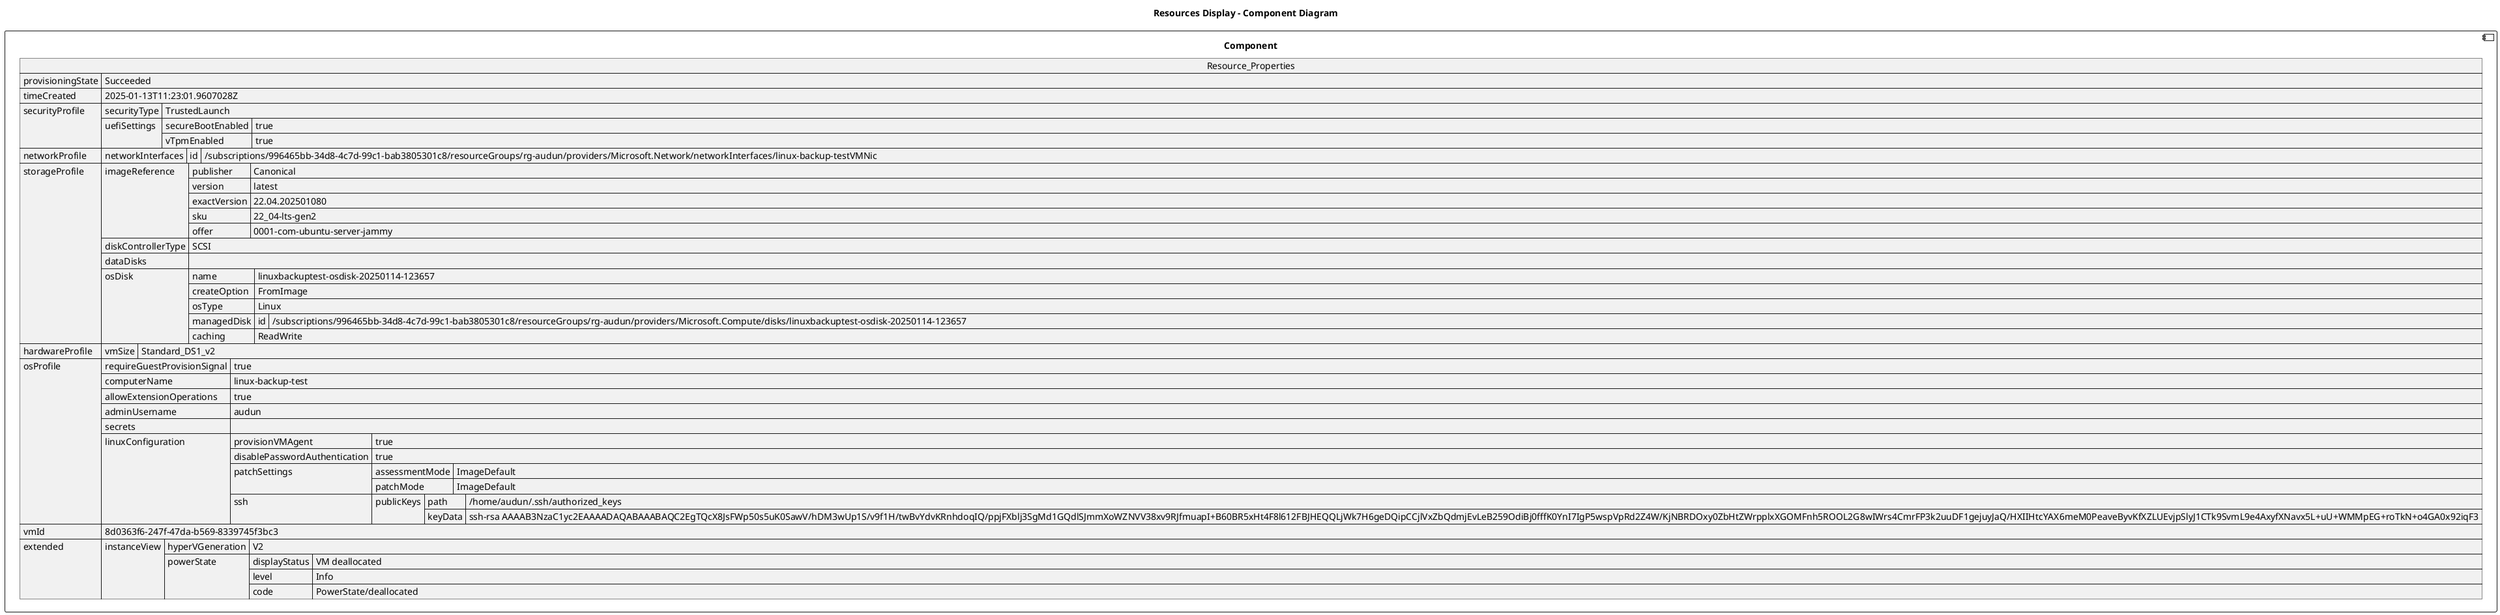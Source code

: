 @startuml

title Resources Display - Component Diagram

component Component {

json  Resource_Properties {
  "provisioningState": "Succeeded",
  "timeCreated": "2025-01-13T11:23:01.9607028Z",
  "securityProfile": {
    "securityType": "TrustedLaunch",
    "uefiSettings": {
      "secureBootEnabled": true,
      "vTpmEnabled": true
    }
  },
  "networkProfile": {
    "networkInterfaces": [
      {
        "id": "/subscriptions/996465bb-34d8-4c7d-99c1-bab3805301c8/resourceGroups/rg-audun/providers/Microsoft.Network/networkInterfaces/linux-backup-testVMNic"
      }
    ]
  },
  "storageProfile": {
    "imageReference": {
      "publisher": "Canonical",
      "version": "latest",
      "exactVersion": "22.04.202501080",
      "sku": "22_04-lts-gen2",
      "offer": "0001-com-ubuntu-server-jammy"
    },
    "diskControllerType": "SCSI",
    "dataDisks": [],
    "osDisk": {
      "name": "linuxbackuptest-osdisk-20250114-123657",
      "createOption": "FromImage",
      "osType": "Linux",
      "managedDisk": {
        "id": "/subscriptions/996465bb-34d8-4c7d-99c1-bab3805301c8/resourceGroups/rg-audun/providers/Microsoft.Compute/disks/linuxbackuptest-osdisk-20250114-123657"
      },
      "caching": "ReadWrite"
    }
  },
  "hardwareProfile": {
    "vmSize": "Standard_DS1_v2"
  },
  "osProfile": {
    "requireGuestProvisionSignal": true,
    "computerName": "linux-backup-test",
    "allowExtensionOperations": true,
    "adminUsername": "audun",
    "secrets": [],
    "linuxConfiguration": {
      "provisionVMAgent": true,
      "disablePasswordAuthentication": true,
      "patchSettings": {
        "assessmentMode": "ImageDefault",
        "patchMode": "ImageDefault"
      },
      "ssh": {
        "publicKeys": [
          {
            "path": "/home/audun/.ssh/authorized_keys",
            "keyData": "ssh-rsa AAAAB3NzaC1yc2EAAAADAQABAAABAQC2EgTQcX8JsFWp50s5uK0SawV/hDM3wUp1S/v9f1H/twBvYdvKRnhdoqIQ/ppjFXblj3SgMd1GQdlSJmmXoWZNVV38xv9RJfmuapI+B60BR5xHt4F8l612FBJHEQQLjWk7H6geDQipCCjlVxZbQdmjEvLeB259OdiBj0fffK0YnI7IgP5wspVpRd2Z4W/KjNBRDOxy0ZbHtZWrpplxXGOMFnh5ROOL2G8wIWrs4CmrFP3k2uuDF1gejuyJaQ/HXIIHtcYAX6meM0PeaveByvKfXZLUEvjpSlyJ1CTk9SvmL9e4AxyfXNavx5L+uU+WMMpEG+roTkN+o4GA0x92iqF3"
          }
        ]
      }
    }
  },
  "vmId": "8d0363f6-247f-47da-b569-8339745f3bc3",
  "extended": {
    "instanceView": {
      "hyperVGeneration": "V2",
      "powerState": {
        "displayStatus": "VM deallocated",
        "level": "Info",
        "code": "PowerState/deallocated"
      }
    }
  }
}
}
@enduml
